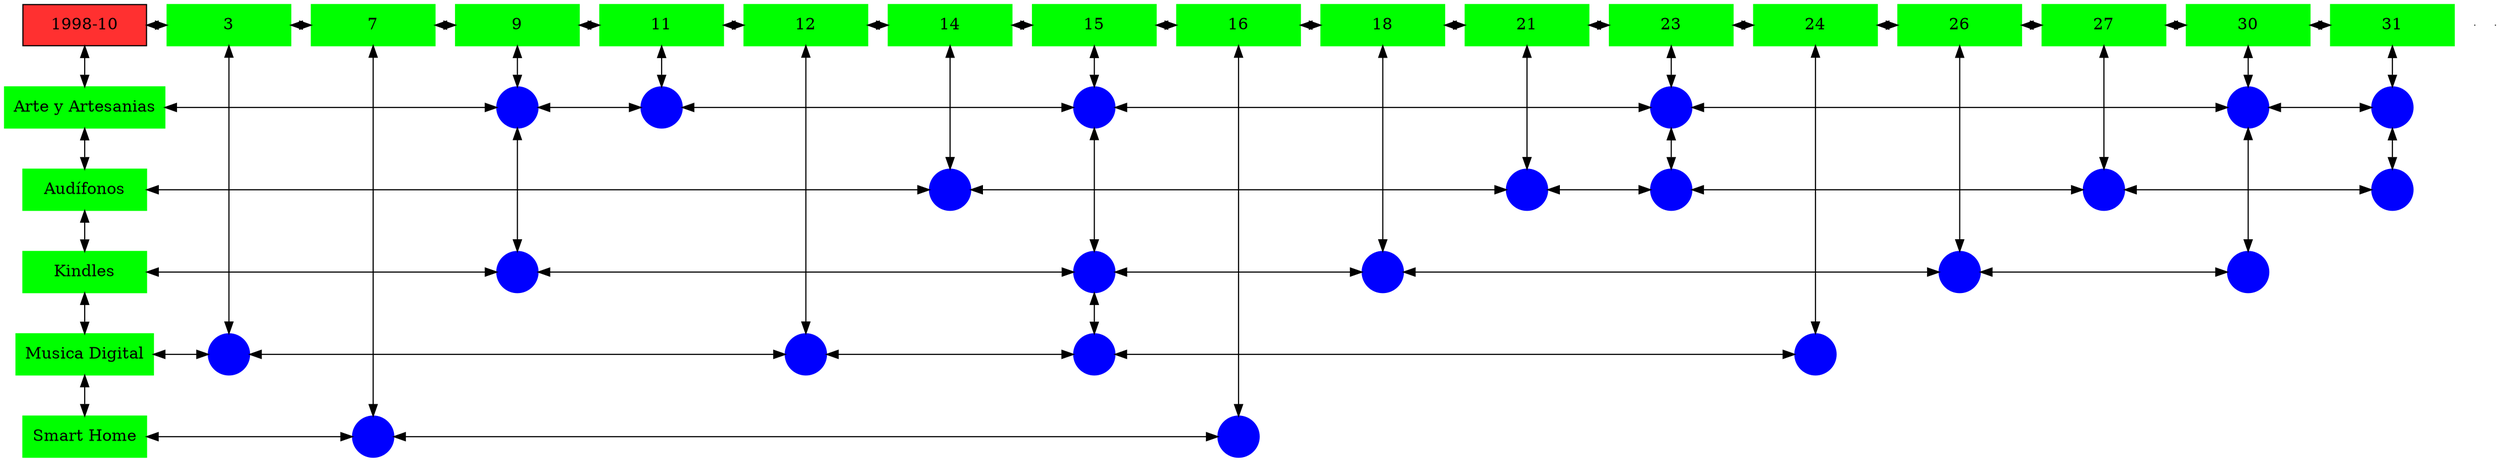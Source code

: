 digraph G{
node[shape="box"];
nodeMt[ label = "1998-10", width = 1.5, style = filled, fillcolor = firebrick1, group = 1 ];
e0[ shape = point, width = 0 ];
e1[ shape = point, width = 0 ];
node0xc001f10780[label="3",color=green,style =filled,width = 1.5 group=3];
nodeMt->node0xc001f10780[dir="both"];
{rank=same;nodeMt;node0xc001f10780;}
node0xc002124c30[label="7",color=green,style =filled,width = 1.5 group=7];
node0xc001f10780->node0xc002124c30[dir="both"];
{rank=same;node0xc001f10780;node0xc002124c30;}
node0xc001e3f180[label="9",color=green,style =filled,width = 1.5 group=9];
node0xc002124c30->node0xc001e3f180[dir="both"];
{rank=same;node0xc002124c30;node0xc001e3f180;}
node0xc00208b3b0[label="11",color=green,style =filled,width = 1.5 group=11];
node0xc001e3f180->node0xc00208b3b0[dir="both"];
{rank=same;node0xc001e3f180;node0xc00208b3b0;}
node0xc001fc25a0[label="12",color=green,style =filled,width = 1.5 group=12];
node0xc00208b3b0->node0xc001fc25a0[dir="both"];
{rank=same;node0xc00208b3b0;node0xc001fc25a0;}
node0xc0021b48c0[label="14",color=green,style =filled,width = 1.5 group=14];
node0xc001fc25a0->node0xc0021b48c0[dir="both"];
{rank=same;node0xc001fc25a0;node0xc0021b48c0;}
node0xc001efaaf0[label="15",color=green,style =filled,width = 1.5 group=15];
node0xc0021b48c0->node0xc001efaaf0[dir="both"];
{rank=same;node0xc0021b48c0;node0xc001efaaf0;}
node0xc0020b02d0[label="16",color=green,style =filled,width = 1.5 group=16];
node0xc001efaaf0->node0xc0020b02d0[dir="both"];
{rank=same;node0xc001efaaf0;node0xc0020b02d0;}
node0xc002273180[label="18",color=green,style =filled,width = 1.5 group=18];
node0xc0020b02d0->node0xc002273180[dir="both"];
{rank=same;node0xc0020b02d0;node0xc002273180;}
node0xc001f5d270[label="21",color=green,style =filled,width = 1.5 group=21];
node0xc002273180->node0xc001f5d270[dir="both"];
{rank=same;node0xc002273180;node0xc001f5d270;}
node0xc0021cb4f0[label="23",color=green,style =filled,width = 1.5 group=23];
node0xc001f5d270->node0xc0021cb4f0[dir="both"];
{rank=same;node0xc001f5d270;node0xc0021cb4f0;}
node0xc0022ab590[label="24",color=green,style =filled,width = 1.5 group=24];
node0xc0021cb4f0->node0xc0022ab590[dir="both"];
{rank=same;node0xc0021cb4f0;node0xc0022ab590;}
node0xc001ec0b40[label="26",color=green,style =filled,width = 1.5 group=26];
node0xc0022ab590->node0xc001ec0b40[dir="both"];
{rank=same;node0xc0022ab590;node0xc001ec0b40;}
node0xc0021a3cc0[label="27",color=green,style =filled,width = 1.5 group=27];
node0xc001ec0b40->node0xc0021a3cc0[dir="both"];
{rank=same;node0xc001ec0b40;node0xc0021a3cc0;}
node0xc0021b4f50[label="30",color=green,style =filled,width = 1.5 group=30];
node0xc0021a3cc0->node0xc0021b4f50[dir="both"];
{rank=same;node0xc0021a3cc0;node0xc0021b4f50;}
node0xc001f5d310[label="31",color=green,style =filled,width = 1.5 group=31];
node0xc0021b4f50->node0xc001f5d310[dir="both"];
{rank=same;node0xc0021b4f50;node0xc001f5d310;}
node0xc001f3fea0[label="Arte y Artesanias",color=green,style =filled width = 1.5 group=1];
node0xc001fc6480[label="",color=blue,style =filled, width = 0.5 group=9 shape=circle];
node0xc001f3fea0->node0xc001fc6480[dir="both"];
{rank=same;node0xc001f3fea0;node0xc001fc6480;}
node0xc00208ce00[label="",color=blue,style =filled, width = 0.5 group=11 shape=circle];
node0xc001fc6480->node0xc00208ce00[dir="both"];
{rank=same;node0xc00208ce00;node0xc001fc6480;}
node0xc001f40d00[label="",color=blue,style =filled, width = 0.5 group=15 shape=circle];
node0xc00208ce00->node0xc001f40d00[dir="both"];
{rank=same;node0xc001f40d00;node0xc00208ce00;}
node0xc002219900[label="",color=blue,style =filled, width = 0.5 group=23 shape=circle];
node0xc001f40d00->node0xc002219900[dir="both"];
{rank=same;node0xc002219900;node0xc001f40d00;}
node0xc0021adb80[label="",color=blue,style =filled, width = 0.5 group=30 shape=circle];
node0xc002219900->node0xc0021adb80[dir="both"];
{rank=same;node0xc0021adb80;node0xc002219900;}
node0xc0022c7500[label="",color=blue,style =filled, width = 0.5 group=31 shape=circle];
node0xc0021adb80->node0xc0022c7500[dir="both"];
{rank=same;node0xc0022c7500;node0xc0021adb80;}
node0xc001f5d220[label="Audífonos",color=green,style =filled width = 1.5 group=1];
node0xc0021ad680[label="",color=blue,style =filled, width = 0.5 group=14 shape=circle];
node0xc001f5d220->node0xc0021ad680[dir="both"];
{rank=same;node0xc001f5d220;node0xc0021ad680;}
node0xc001f5ad80[label="",color=blue,style =filled, width = 0.5 group=21 shape=circle];
node0xc0021ad680->node0xc001f5ad80[dir="both"];
{rank=same;node0xc001f5ad80;node0xc0021ad680;}
node0xc0021c3b00[label="",color=blue,style =filled, width = 0.5 group=23 shape=circle];
node0xc001f5ad80->node0xc0021c3b00[dir="both"];
{rank=same;node0xc0021c3b00;node0xc001f5ad80;}
node0xc0021acb00[label="",color=blue,style =filled, width = 0.5 group=27 shape=circle];
node0xc0021c3b00->node0xc0021acb00[dir="both"];
{rank=same;node0xc0021acb00;node0xc0021c3b00;}
node0xc002299980[label="",color=blue,style =filled, width = 0.5 group=31 shape=circle];
node0xc0021acb00->node0xc002299980[dir="both"];
{rank=same;node0xc002299980;node0xc0021acb00;}
node0xc001e3f130[label="Kindles",color=green,style =filled width = 1.5 group=1];
node0xc001e2ba80[label="",color=blue,style =filled, width = 0.5 group=9 shape=circle];
node0xc001e3f130->node0xc001e2ba80[dir="both"];
{rank=same;node0xc001e3f130;node0xc001e2ba80;}
node0xc001ee3a80[label="",color=blue,style =filled, width = 0.5 group=15 shape=circle];
node0xc001e2ba80->node0xc001ee3a80[dir="both"];
{rank=same;node0xc001ee3a80;node0xc001e2ba80;}
node0xc002271180[label="",color=blue,style =filled, width = 0.5 group=18 shape=circle];
node0xc001ee3a80->node0xc002271180[dir="both"];
{rank=same;node0xc002271180;node0xc001ee3a80;}
node0xc001ebcd80[label="",color=blue,style =filled, width = 0.5 group=26 shape=circle];
node0xc002271180->node0xc001ebcd80[dir="both"];
{rank=same;node0xc001ebcd80;node0xc002271180;}
node0xc002304a80[label="",color=blue,style =filled, width = 0.5 group=30 shape=circle];
node0xc001ebcd80->node0xc002304a80[dir="both"];
{rank=same;node0xc002304a80;node0xc001ebcd80;}
node0xc001f10730[label="Musica Digital",color=green,style =filled width = 1.5 group=1];
node0xc001f12080[label="",color=blue,style =filled, width = 0.5 group=3 shape=circle];
node0xc001f10730->node0xc001f12080[dir="both"];
{rank=same;node0xc001f10730;node0xc001f12080;}
node0xc00212be80[label="",color=blue,style =filled, width = 0.5 group=12 shape=circle];
node0xc001f12080->node0xc00212be80[dir="both"];
{rank=same;node0xc00212be80;node0xc001f12080;}
node0xc00200d300[label="",color=blue,style =filled, width = 0.5 group=15 shape=circle];
node0xc00212be80->node0xc00200d300[dir="both"];
{rank=same;node0xc00200d300;node0xc00212be80;}
node0xc0022b0780[label="",color=blue,style =filled, width = 0.5 group=24 shape=circle];
node0xc00200d300->node0xc0022b0780[dir="both"];
{rank=same;node0xc0022b0780;node0xc00200d300;}
node0xc0020b0280[label="Smart Home",color=green,style =filled width = 1.5 group=1];
node0xc00212a400[label="",color=blue,style =filled, width = 0.5 group=7 shape=circle];
node0xc0020b0280->node0xc00212a400[dir="both"];
{rank=same;node0xc0020b0280;node0xc00212a400;}
node0xc0020a6f80[label="",color=blue,style =filled, width = 0.5 group=16 shape=circle];
node0xc00212a400->node0xc0020a6f80[dir="both"];
{rank=same;node0xc0020a6f80;node0xc00212a400;}
node0xc001f10780->node0xc001f12080[dir="both"];
node0xc002124c30->node0xc00212a400[dir="both"];
node0xc001e3f180->node0xc001fc6480[dir="both"];
node0xc001fc6480->node0xc001e2ba80[dir="both"];
node0xc00208b3b0->node0xc00208ce00[dir="both"];
node0xc001fc25a0->node0xc00212be80[dir="both"];
node0xc0021b48c0->node0xc0021ad680[dir="both"];
node0xc001efaaf0->node0xc001f40d00[dir="both"];
node0xc001f40d00->node0xc001ee3a80[dir="both"];
node0xc001ee3a80->node0xc00200d300[dir="both"];
node0xc0020b02d0->node0xc0020a6f80[dir="both"];
node0xc002273180->node0xc002271180[dir="both"];
node0xc001f5d270->node0xc001f5ad80[dir="both"];
node0xc0021cb4f0->node0xc002219900[dir="both"];
node0xc002219900->node0xc0021c3b00[dir="both"];
node0xc0022ab590->node0xc0022b0780[dir="both"];
node0xc001ec0b40->node0xc001ebcd80[dir="both"];
node0xc0021a3cc0->node0xc0021acb00[dir="both"];
node0xc0021b4f50->node0xc0021adb80[dir="both"];
node0xc0021adb80->node0xc002304a80[dir="both"];
node0xc001f5d310->node0xc0022c7500[dir="both"];
node0xc0022c7500->node0xc002299980[dir="both"];
nodeMt->node0xc001f3fea0[dir="both"];
node0xc001f3fea0->node0xc001f5d220[dir="both"];
node0xc001f5d220->node0xc001e3f130[dir="both"];
node0xc001e3f130->node0xc001f10730[dir="both"];
node0xc001f10730->node0xc0020b0280[dir="both"];
}
